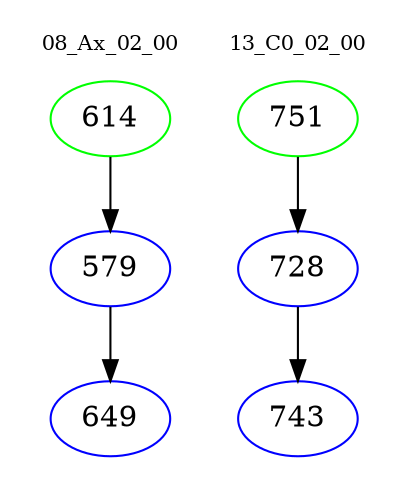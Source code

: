 digraph{
subgraph cluster_0 {
color = white
label = "08_Ax_02_00";
fontsize=10;
T0_614 [label="614", color="green"]
T0_614 -> T0_579 [color="black"]
T0_579 [label="579", color="blue"]
T0_579 -> T0_649 [color="black"]
T0_649 [label="649", color="blue"]
}
subgraph cluster_1 {
color = white
label = "13_C0_02_00";
fontsize=10;
T1_751 [label="751", color="green"]
T1_751 -> T1_728 [color="black"]
T1_728 [label="728", color="blue"]
T1_728 -> T1_743 [color="black"]
T1_743 [label="743", color="blue"]
}
}
